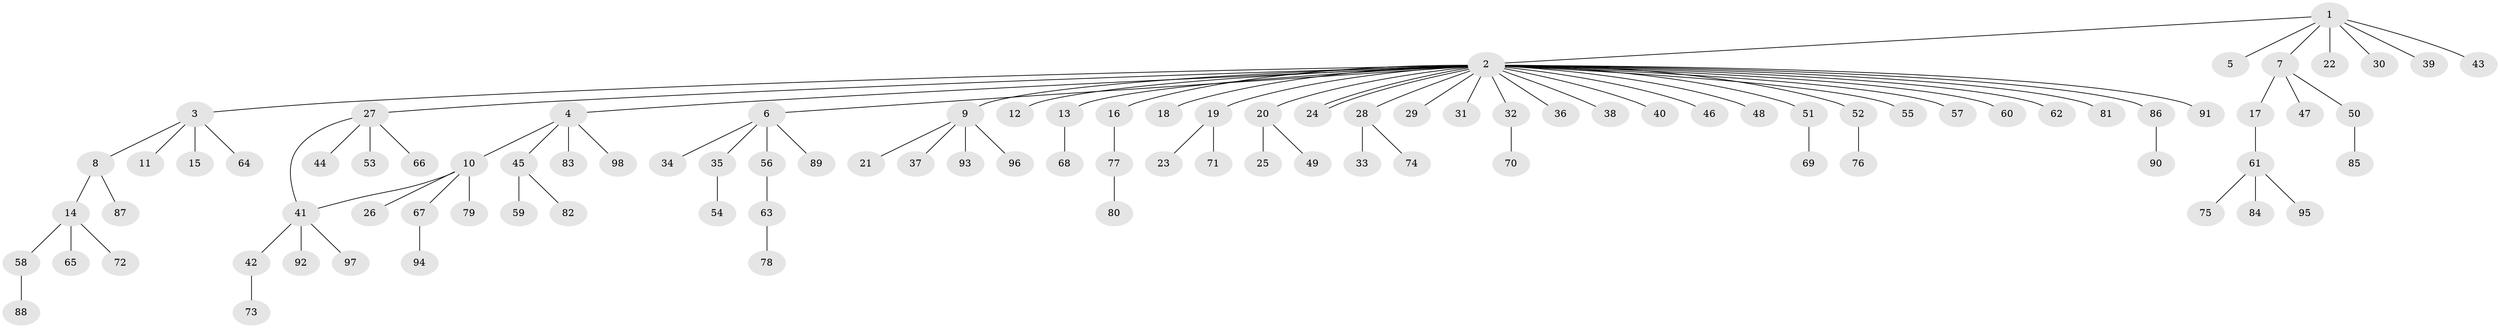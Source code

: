 // Generated by graph-tools (version 1.1) at 2025/01/03/09/25 03:01:56]
// undirected, 98 vertices, 99 edges
graph export_dot {
graph [start="1"]
  node [color=gray90,style=filled];
  1;
  2;
  3;
  4;
  5;
  6;
  7;
  8;
  9;
  10;
  11;
  12;
  13;
  14;
  15;
  16;
  17;
  18;
  19;
  20;
  21;
  22;
  23;
  24;
  25;
  26;
  27;
  28;
  29;
  30;
  31;
  32;
  33;
  34;
  35;
  36;
  37;
  38;
  39;
  40;
  41;
  42;
  43;
  44;
  45;
  46;
  47;
  48;
  49;
  50;
  51;
  52;
  53;
  54;
  55;
  56;
  57;
  58;
  59;
  60;
  61;
  62;
  63;
  64;
  65;
  66;
  67;
  68;
  69;
  70;
  71;
  72;
  73;
  74;
  75;
  76;
  77;
  78;
  79;
  80;
  81;
  82;
  83;
  84;
  85;
  86;
  87;
  88;
  89;
  90;
  91;
  92;
  93;
  94;
  95;
  96;
  97;
  98;
  1 -- 2;
  1 -- 5;
  1 -- 7;
  1 -- 22;
  1 -- 30;
  1 -- 39;
  1 -- 43;
  2 -- 3;
  2 -- 4;
  2 -- 6;
  2 -- 9;
  2 -- 12;
  2 -- 13;
  2 -- 16;
  2 -- 18;
  2 -- 19;
  2 -- 20;
  2 -- 24;
  2 -- 24;
  2 -- 27;
  2 -- 28;
  2 -- 29;
  2 -- 31;
  2 -- 32;
  2 -- 36;
  2 -- 38;
  2 -- 40;
  2 -- 46;
  2 -- 48;
  2 -- 51;
  2 -- 52;
  2 -- 55;
  2 -- 57;
  2 -- 60;
  2 -- 62;
  2 -- 81;
  2 -- 86;
  2 -- 91;
  3 -- 8;
  3 -- 11;
  3 -- 15;
  3 -- 64;
  4 -- 10;
  4 -- 45;
  4 -- 83;
  4 -- 98;
  6 -- 34;
  6 -- 35;
  6 -- 56;
  6 -- 89;
  7 -- 17;
  7 -- 47;
  7 -- 50;
  8 -- 14;
  8 -- 87;
  9 -- 21;
  9 -- 37;
  9 -- 93;
  9 -- 96;
  10 -- 26;
  10 -- 41;
  10 -- 67;
  10 -- 79;
  13 -- 68;
  14 -- 58;
  14 -- 65;
  14 -- 72;
  16 -- 77;
  17 -- 61;
  19 -- 23;
  19 -- 71;
  20 -- 25;
  20 -- 49;
  27 -- 41;
  27 -- 44;
  27 -- 53;
  27 -- 66;
  28 -- 33;
  28 -- 74;
  32 -- 70;
  35 -- 54;
  41 -- 42;
  41 -- 92;
  41 -- 97;
  42 -- 73;
  45 -- 59;
  45 -- 82;
  50 -- 85;
  51 -- 69;
  52 -- 76;
  56 -- 63;
  58 -- 88;
  61 -- 75;
  61 -- 84;
  61 -- 95;
  63 -- 78;
  67 -- 94;
  77 -- 80;
  86 -- 90;
}
